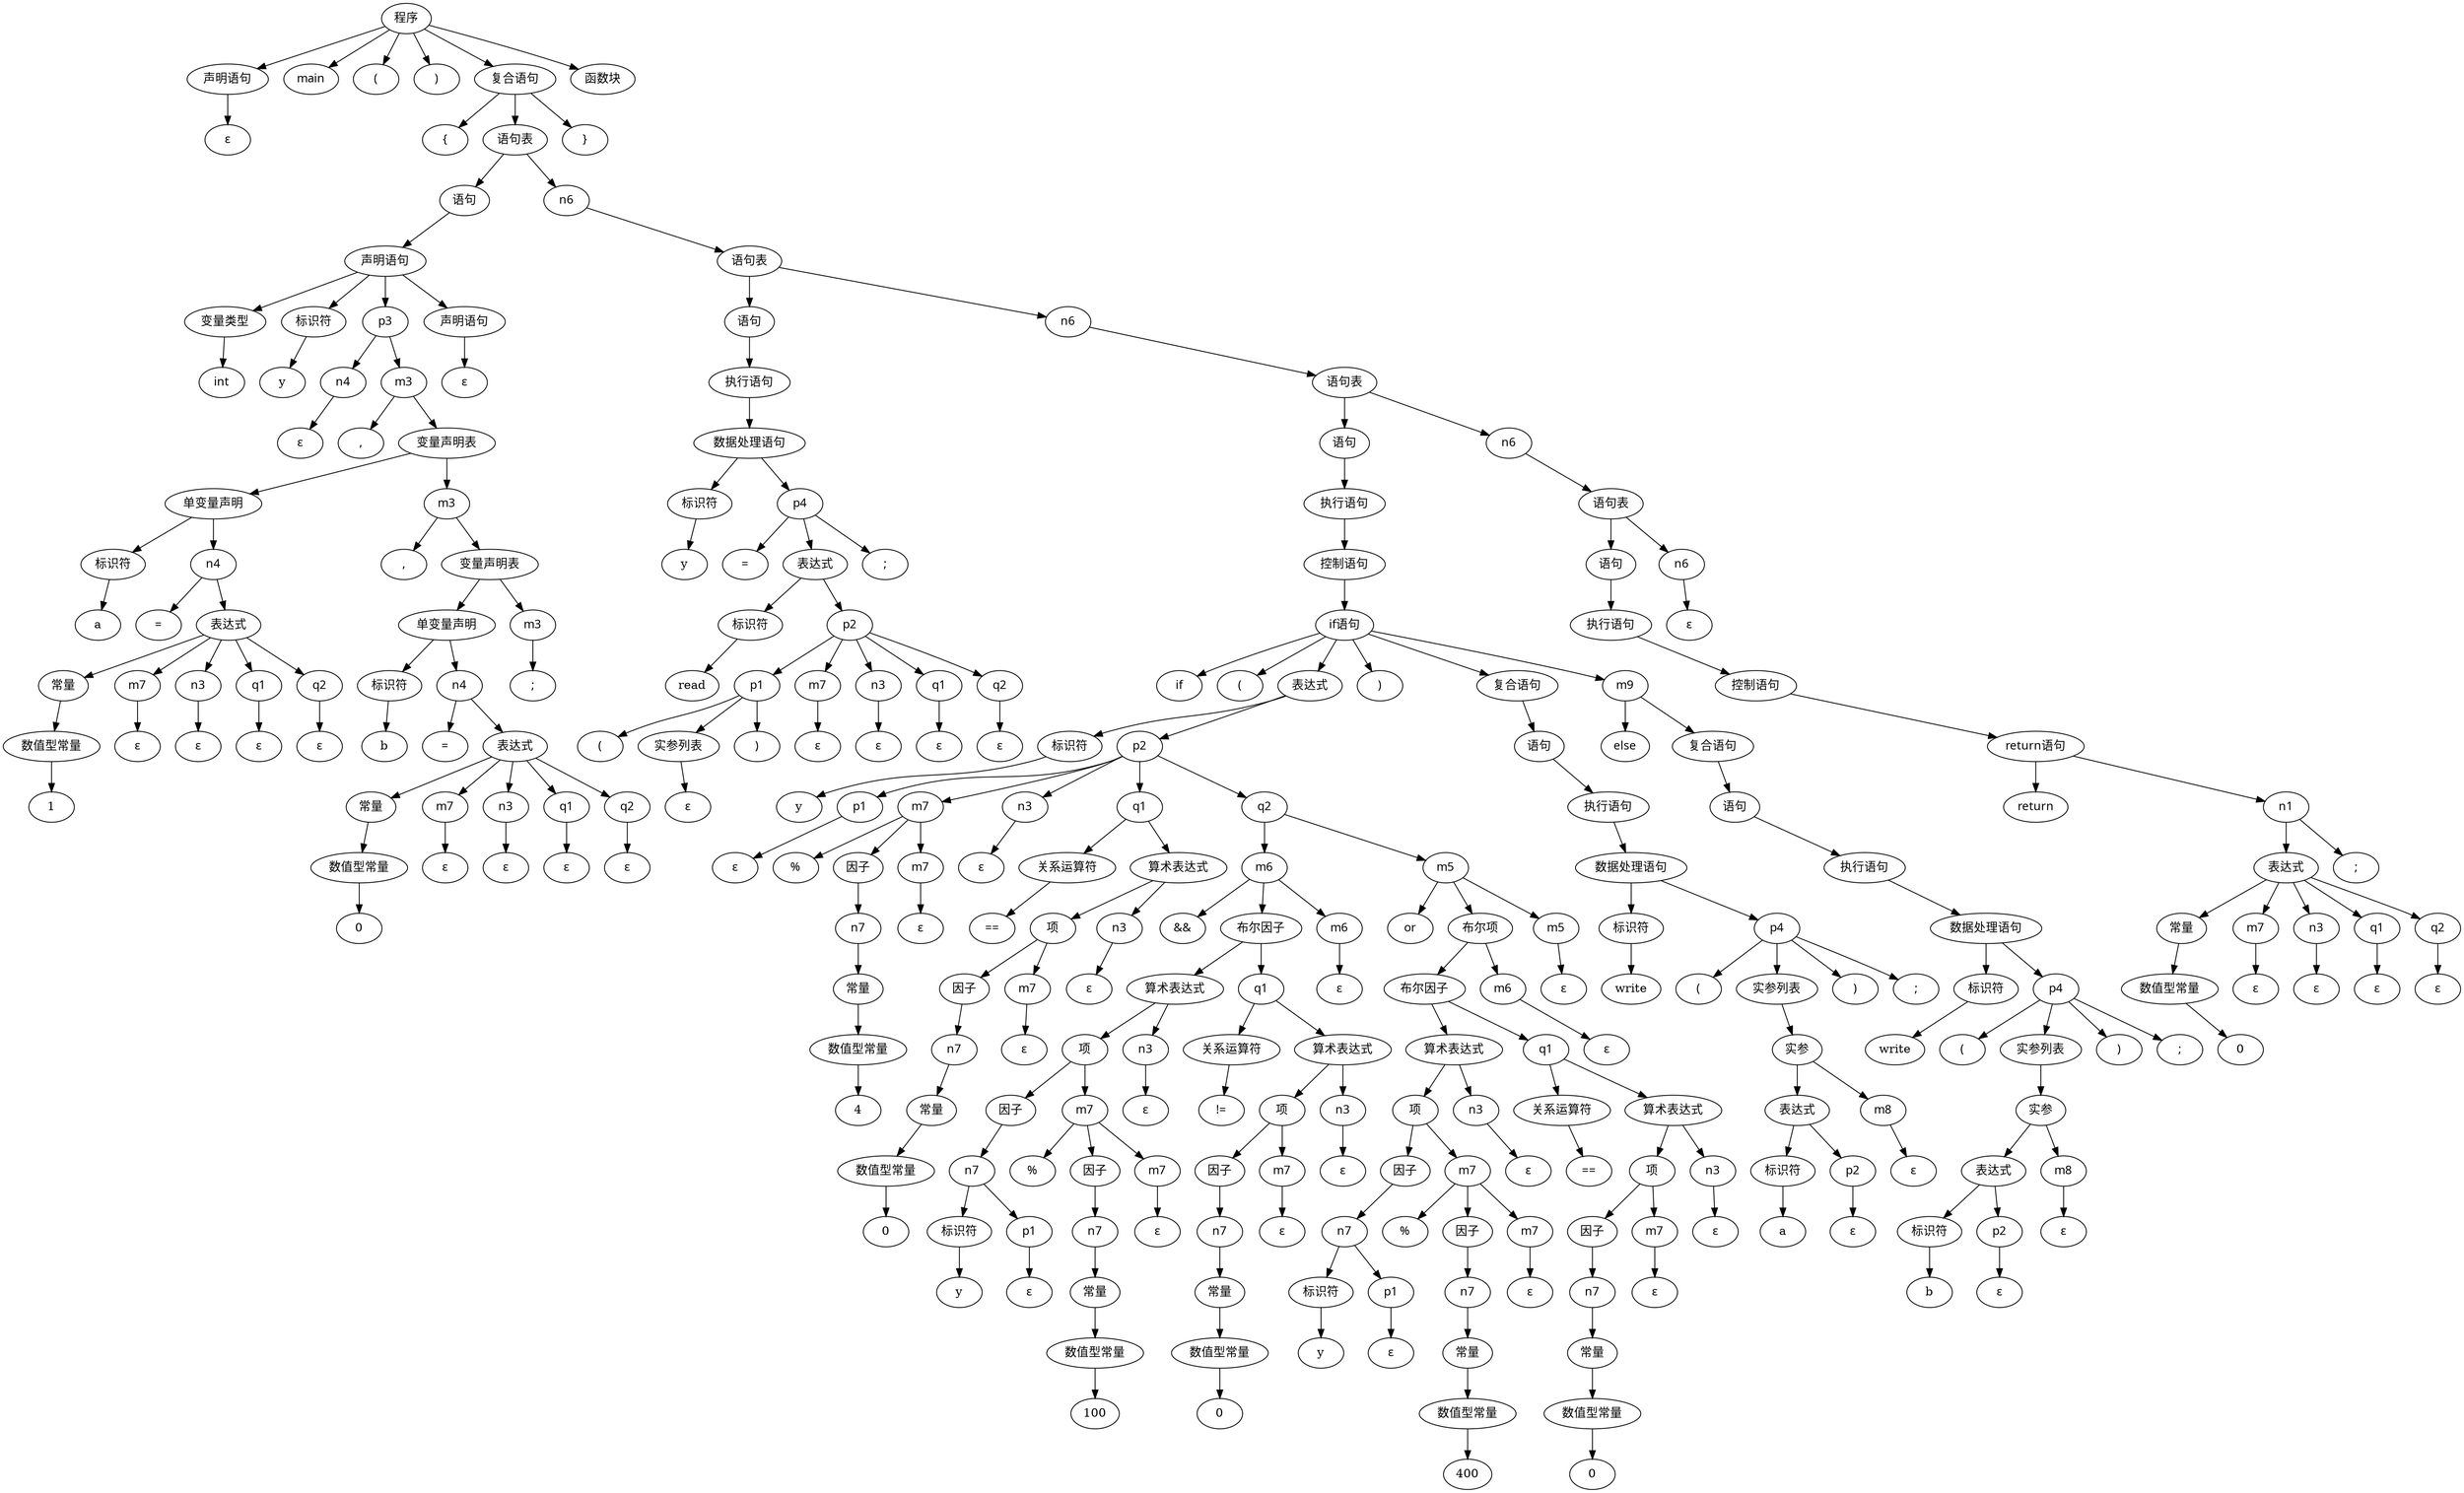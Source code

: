 // Syntax Tree
digraph "./Syntax_Tree/tree" {
	0 [label="程序" fontname=SimHei]
	1 [label="声明语句" fontname=SimHei]
	0 -> 1
	2 [label="ε" fontname=SimHei]
	1 -> 2
	3 [label=main fontname=SimHei]
	0 -> 3
	4 [label="(" fontname=SimHei]
	0 -> 4
	5 [label=")" fontname=SimHei]
	0 -> 5
	6 [label="复合语句" fontname=SimHei]
	0 -> 6
	7 [label="{" fontname=SimHei]
	6 -> 7
	8 [label="语句表" fontname=SimHei]
	6 -> 8
	9 [label="语句" fontname=SimHei]
	8 -> 9
	10 [label="声明语句" fontname=SimHei]
	9 -> 10
	11 [label="变量类型" fontname=SimHei]
	10 -> 11
	12 [label=int fontname=SimHei]
	11 -> 12
	13 [label="标识符" fontname=SimHei]
	10 -> 13
	14 [label=y]
	13 -> 14
	15 [label=p3 fontname=SimHei]
	10 -> 15
	16 [label=n4 fontname=SimHei]
	15 -> 16
	17 [label="ε" fontname=SimHei]
	16 -> 17
	18 [label=m3 fontname=SimHei]
	15 -> 18
	19 [label="," fontname=SimHei]
	18 -> 19
	20 [label="变量声明表" fontname=SimHei]
	18 -> 20
	21 [label="单变量声明" fontname=SimHei]
	20 -> 21
	22 [label="标识符" fontname=SimHei]
	21 -> 22
	23 [label=a]
	22 -> 23
	24 [label=n4 fontname=SimHei]
	21 -> 24
	25 [label="=" fontname=SimHei]
	24 -> 25
	26 [label="表达式" fontname=SimHei]
	24 -> 26
	27 [label="常量" fontname=SimHei]
	26 -> 27
	28 [label="数值型常量" fontname=SimHei]
	27 -> 28
	29 [label=1]
	28 -> 29
	30 [label=m7 fontname=SimHei]
	26 -> 30
	31 [label="ε" fontname=SimHei]
	30 -> 31
	32 [label=n3 fontname=SimHei]
	26 -> 32
	33 [label="ε" fontname=SimHei]
	32 -> 33
	34 [label=q1 fontname=SimHei]
	26 -> 34
	35 [label="ε" fontname=SimHei]
	34 -> 35
	36 [label=q2 fontname=SimHei]
	26 -> 36
	37 [label="ε" fontname=SimHei]
	36 -> 37
	38 [label=m3 fontname=SimHei]
	20 -> 38
	39 [label="," fontname=SimHei]
	38 -> 39
	40 [label="变量声明表" fontname=SimHei]
	38 -> 40
	41 [label="单变量声明" fontname=SimHei]
	40 -> 41
	42 [label="标识符" fontname=SimHei]
	41 -> 42
	43 [label=b]
	42 -> 43
	44 [label=n4 fontname=SimHei]
	41 -> 44
	45 [label="=" fontname=SimHei]
	44 -> 45
	46 [label="表达式" fontname=SimHei]
	44 -> 46
	47 [label="常量" fontname=SimHei]
	46 -> 47
	48 [label="数值型常量" fontname=SimHei]
	47 -> 48
	49 [label=0]
	48 -> 49
	50 [label=m7 fontname=SimHei]
	46 -> 50
	51 [label="ε" fontname=SimHei]
	50 -> 51
	52 [label=n3 fontname=SimHei]
	46 -> 52
	53 [label="ε" fontname=SimHei]
	52 -> 53
	54 [label=q1 fontname=SimHei]
	46 -> 54
	55 [label="ε" fontname=SimHei]
	54 -> 55
	56 [label=q2 fontname=SimHei]
	46 -> 56
	57 [label="ε" fontname=SimHei]
	56 -> 57
	58 [label=m3 fontname=SimHei]
	40 -> 58
	59 [label=";" fontname=SimHei]
	58 -> 59
	60 [label="声明语句" fontname=SimHei]
	10 -> 60
	61 [label="ε" fontname=SimHei]
	60 -> 61
	62 [label=n6 fontname=SimHei]
	8 -> 62
	63 [label="语句表" fontname=SimHei]
	62 -> 63
	64 [label="语句" fontname=SimHei]
	63 -> 64
	65 [label="执行语句" fontname=SimHei]
	64 -> 65
	66 [label="数据处理语句" fontname=SimHei]
	65 -> 66
	67 [label="标识符" fontname=SimHei]
	66 -> 67
	68 [label=y]
	67 -> 68
	69 [label=p4 fontname=SimHei]
	66 -> 69
	70 [label="=" fontname=SimHei]
	69 -> 70
	71 [label="表达式" fontname=SimHei]
	69 -> 71
	72 [label="标识符" fontname=SimHei]
	71 -> 72
	73 [label=read]
	72 -> 73
	74 [label=p2 fontname=SimHei]
	71 -> 74
	75 [label=p1 fontname=SimHei]
	74 -> 75
	76 [label="(" fontname=SimHei]
	75 -> 76
	77 [label="实参列表" fontname=SimHei]
	75 -> 77
	78 [label="ε" fontname=SimHei]
	77 -> 78
	79 [label=")" fontname=SimHei]
	75 -> 79
	80 [label=m7 fontname=SimHei]
	74 -> 80
	81 [label="ε" fontname=SimHei]
	80 -> 81
	82 [label=n3 fontname=SimHei]
	74 -> 82
	83 [label="ε" fontname=SimHei]
	82 -> 83
	84 [label=q1 fontname=SimHei]
	74 -> 84
	85 [label="ε" fontname=SimHei]
	84 -> 85
	86 [label=q2 fontname=SimHei]
	74 -> 86
	87 [label="ε" fontname=SimHei]
	86 -> 87
	88 [label=";" fontname=SimHei]
	69 -> 88
	89 [label=n6 fontname=SimHei]
	63 -> 89
	90 [label="语句表" fontname=SimHei]
	89 -> 90
	91 [label="语句" fontname=SimHei]
	90 -> 91
	92 [label="执行语句" fontname=SimHei]
	91 -> 92
	93 [label="控制语句" fontname=SimHei]
	92 -> 93
	94 [label="if语句" fontname=SimHei]
	93 -> 94
	95 [label=if fontname=SimHei]
	94 -> 95
	96 [label="(" fontname=SimHei]
	94 -> 96
	97 [label="表达式" fontname=SimHei]
	94 -> 97
	98 [label="标识符" fontname=SimHei]
	97 -> 98
	99 [label=y]
	98 -> 99
	100 [label=p2 fontname=SimHei]
	97 -> 100
	101 [label=p1 fontname=SimHei]
	100 -> 101
	102 [label="ε" fontname=SimHei]
	101 -> 102
	103 [label=m7 fontname=SimHei]
	100 -> 103
	104 [label="%" fontname=SimHei]
	103 -> 104
	105 [label="因子" fontname=SimHei]
	103 -> 105
	106 [label=n7 fontname=SimHei]
	105 -> 106
	107 [label="常量" fontname=SimHei]
	106 -> 107
	108 [label="数值型常量" fontname=SimHei]
	107 -> 108
	109 [label=4]
	108 -> 109
	110 [label=m7 fontname=SimHei]
	103 -> 110
	111 [label="ε" fontname=SimHei]
	110 -> 111
	112 [label=n3 fontname=SimHei]
	100 -> 112
	113 [label="ε" fontname=SimHei]
	112 -> 113
	114 [label=q1 fontname=SimHei]
	100 -> 114
	115 [label="关系运算符" fontname=SimHei]
	114 -> 115
	116 [label="==" fontname=SimHei]
	115 -> 116
	117 [label="算术表达式" fontname=SimHei]
	114 -> 117
	118 [label="项" fontname=SimHei]
	117 -> 118
	119 [label="因子" fontname=SimHei]
	118 -> 119
	120 [label=n7 fontname=SimHei]
	119 -> 120
	121 [label="常量" fontname=SimHei]
	120 -> 121
	122 [label="数值型常量" fontname=SimHei]
	121 -> 122
	123 [label=0]
	122 -> 123
	124 [label=m7 fontname=SimHei]
	118 -> 124
	125 [label="ε" fontname=SimHei]
	124 -> 125
	126 [label=n3 fontname=SimHei]
	117 -> 126
	127 [label="ε" fontname=SimHei]
	126 -> 127
	128 [label=q2 fontname=SimHei]
	100 -> 128
	129 [label=m6 fontname=SimHei]
	128 -> 129
	130 [label="&&" fontname=SimHei]
	129 -> 130
	131 [label="布尔因子" fontname=SimHei]
	129 -> 131
	132 [label="算术表达式" fontname=SimHei]
	131 -> 132
	133 [label="项" fontname=SimHei]
	132 -> 133
	134 [label="因子" fontname=SimHei]
	133 -> 134
	135 [label=n7 fontname=SimHei]
	134 -> 135
	136 [label="标识符" fontname=SimHei]
	135 -> 136
	137 [label=y]
	136 -> 137
	138 [label=p1 fontname=SimHei]
	135 -> 138
	139 [label="ε" fontname=SimHei]
	138 -> 139
	140 [label=m7 fontname=SimHei]
	133 -> 140
	141 [label="%" fontname=SimHei]
	140 -> 141
	142 [label="因子" fontname=SimHei]
	140 -> 142
	143 [label=n7 fontname=SimHei]
	142 -> 143
	144 [label="常量" fontname=SimHei]
	143 -> 144
	145 [label="数值型常量" fontname=SimHei]
	144 -> 145
	146 [label=100]
	145 -> 146
	147 [label=m7 fontname=SimHei]
	140 -> 147
	148 [label="ε" fontname=SimHei]
	147 -> 148
	149 [label=n3 fontname=SimHei]
	132 -> 149
	150 [label="ε" fontname=SimHei]
	149 -> 150
	151 [label=q1 fontname=SimHei]
	131 -> 151
	152 [label="关系运算符" fontname=SimHei]
	151 -> 152
	153 [label="!=" fontname=SimHei]
	152 -> 153
	154 [label="算术表达式" fontname=SimHei]
	151 -> 154
	155 [label="项" fontname=SimHei]
	154 -> 155
	156 [label="因子" fontname=SimHei]
	155 -> 156
	157 [label=n7 fontname=SimHei]
	156 -> 157
	158 [label="常量" fontname=SimHei]
	157 -> 158
	159 [label="数值型常量" fontname=SimHei]
	158 -> 159
	160 [label=0]
	159 -> 160
	161 [label=m7 fontname=SimHei]
	155 -> 161
	162 [label="ε" fontname=SimHei]
	161 -> 162
	163 [label=n3 fontname=SimHei]
	154 -> 163
	164 [label="ε" fontname=SimHei]
	163 -> 164
	165 [label=m6 fontname=SimHei]
	129 -> 165
	166 [label="ε" fontname=SimHei]
	165 -> 166
	167 [label=m5 fontname=SimHei]
	128 -> 167
	168 [label=or fontname=SimHei]
	167 -> 168
	169 [label="布尔项" fontname=SimHei]
	167 -> 169
	170 [label="布尔因子" fontname=SimHei]
	169 -> 170
	171 [label="算术表达式" fontname=SimHei]
	170 -> 171
	172 [label="项" fontname=SimHei]
	171 -> 172
	173 [label="因子" fontname=SimHei]
	172 -> 173
	174 [label=n7 fontname=SimHei]
	173 -> 174
	175 [label="标识符" fontname=SimHei]
	174 -> 175
	176 [label=y]
	175 -> 176
	177 [label=p1 fontname=SimHei]
	174 -> 177
	178 [label="ε" fontname=SimHei]
	177 -> 178
	179 [label=m7 fontname=SimHei]
	172 -> 179
	180 [label="%" fontname=SimHei]
	179 -> 180
	181 [label="因子" fontname=SimHei]
	179 -> 181
	182 [label=n7 fontname=SimHei]
	181 -> 182
	183 [label="常量" fontname=SimHei]
	182 -> 183
	184 [label="数值型常量" fontname=SimHei]
	183 -> 184
	185 [label=400]
	184 -> 185
	186 [label=m7 fontname=SimHei]
	179 -> 186
	187 [label="ε" fontname=SimHei]
	186 -> 187
	188 [label=n3 fontname=SimHei]
	171 -> 188
	189 [label="ε" fontname=SimHei]
	188 -> 189
	190 [label=q1 fontname=SimHei]
	170 -> 190
	191 [label="关系运算符" fontname=SimHei]
	190 -> 191
	192 [label="==" fontname=SimHei]
	191 -> 192
	193 [label="算术表达式" fontname=SimHei]
	190 -> 193
	194 [label="项" fontname=SimHei]
	193 -> 194
	195 [label="因子" fontname=SimHei]
	194 -> 195
	196 [label=n7 fontname=SimHei]
	195 -> 196
	197 [label="常量" fontname=SimHei]
	196 -> 197
	198 [label="数值型常量" fontname=SimHei]
	197 -> 198
	199 [label=0]
	198 -> 199
	200 [label=m7 fontname=SimHei]
	194 -> 200
	201 [label="ε" fontname=SimHei]
	200 -> 201
	202 [label=n3 fontname=SimHei]
	193 -> 202
	203 [label="ε" fontname=SimHei]
	202 -> 203
	204 [label=m6 fontname=SimHei]
	169 -> 204
	205 [label="ε" fontname=SimHei]
	204 -> 205
	206 [label=m5 fontname=SimHei]
	167 -> 206
	207 [label="ε" fontname=SimHei]
	206 -> 207
	208 [label=")" fontname=SimHei]
	94 -> 208
	209 [label="复合语句" fontname=SimHei]
	94 -> 209
	210 [label="语句" fontname=SimHei]
	209 -> 210
	211 [label="执行语句" fontname=SimHei]
	210 -> 211
	212 [label="数据处理语句" fontname=SimHei]
	211 -> 212
	213 [label="标识符" fontname=SimHei]
	212 -> 213
	214 [label=write]
	213 -> 214
	215 [label=p4 fontname=SimHei]
	212 -> 215
	216 [label="(" fontname=SimHei]
	215 -> 216
	217 [label="实参列表" fontname=SimHei]
	215 -> 217
	218 [label="实参" fontname=SimHei]
	217 -> 218
	219 [label="表达式" fontname=SimHei]
	218 -> 219
	220 [label="标识符" fontname=SimHei]
	219 -> 220
	221 [label=a]
	220 -> 221
	222 [label=p2 fontname=SimHei]
	219 -> 222
	223 [label="ε" fontname=SimHei]
	222 -> 223
	224 [label=m8 fontname=SimHei]
	218 -> 224
	225 [label="ε" fontname=SimHei]
	224 -> 225
	226 [label=")" fontname=SimHei]
	215 -> 226
	227 [label=";" fontname=SimHei]
	215 -> 227
	228 [label=m9 fontname=SimHei]
	94 -> 228
	229 [label=else fontname=SimHei]
	228 -> 229
	230 [label="复合语句" fontname=SimHei]
	228 -> 230
	231 [label="语句" fontname=SimHei]
	230 -> 231
	232 [label="执行语句" fontname=SimHei]
	231 -> 232
	233 [label="数据处理语句" fontname=SimHei]
	232 -> 233
	234 [label="标识符" fontname=SimHei]
	233 -> 234
	235 [label=write]
	234 -> 235
	236 [label=p4 fontname=SimHei]
	233 -> 236
	237 [label="(" fontname=SimHei]
	236 -> 237
	238 [label="实参列表" fontname=SimHei]
	236 -> 238
	239 [label="实参" fontname=SimHei]
	238 -> 239
	240 [label="表达式" fontname=SimHei]
	239 -> 240
	241 [label="标识符" fontname=SimHei]
	240 -> 241
	242 [label=b]
	241 -> 242
	243 [label=p2 fontname=SimHei]
	240 -> 243
	244 [label="ε" fontname=SimHei]
	243 -> 244
	245 [label=m8 fontname=SimHei]
	239 -> 245
	246 [label="ε" fontname=SimHei]
	245 -> 246
	247 [label=")" fontname=SimHei]
	236 -> 247
	248 [label=";" fontname=SimHei]
	236 -> 248
	249 [label=n6 fontname=SimHei]
	90 -> 249
	250 [label="语句表" fontname=SimHei]
	249 -> 250
	251 [label="语句" fontname=SimHei]
	250 -> 251
	252 [label="执行语句" fontname=SimHei]
	251 -> 252
	253 [label="控制语句" fontname=SimHei]
	252 -> 253
	254 [label="return语句" fontname=SimHei]
	253 -> 254
	255 [label=return fontname=SimHei]
	254 -> 255
	256 [label=n1 fontname=SimHei]
	254 -> 256
	257 [label="表达式" fontname=SimHei]
	256 -> 257
	258 [label="常量" fontname=SimHei]
	257 -> 258
	259 [label="数值型常量" fontname=SimHei]
	258 -> 259
	260 [label=0]
	259 -> 260
	261 [label=m7 fontname=SimHei]
	257 -> 261
	262 [label="ε" fontname=SimHei]
	261 -> 262
	263 [label=n3 fontname=SimHei]
	257 -> 263
	264 [label="ε" fontname=SimHei]
	263 -> 264
	265 [label=q1 fontname=SimHei]
	257 -> 265
	266 [label="ε" fontname=SimHei]
	265 -> 266
	267 [label=q2 fontname=SimHei]
	257 -> 267
	268 [label="ε" fontname=SimHei]
	267 -> 268
	269 [label=";" fontname=SimHei]
	256 -> 269
	270 [label=n6 fontname=SimHei]
	250 -> 270
	271 [label="ε" fontname=SimHei]
	270 -> 271
	272 [label="}" fontname=SimHei]
	6 -> 272
	273 [label="函数块" fontname=SimHei]
	0 -> 273
}
